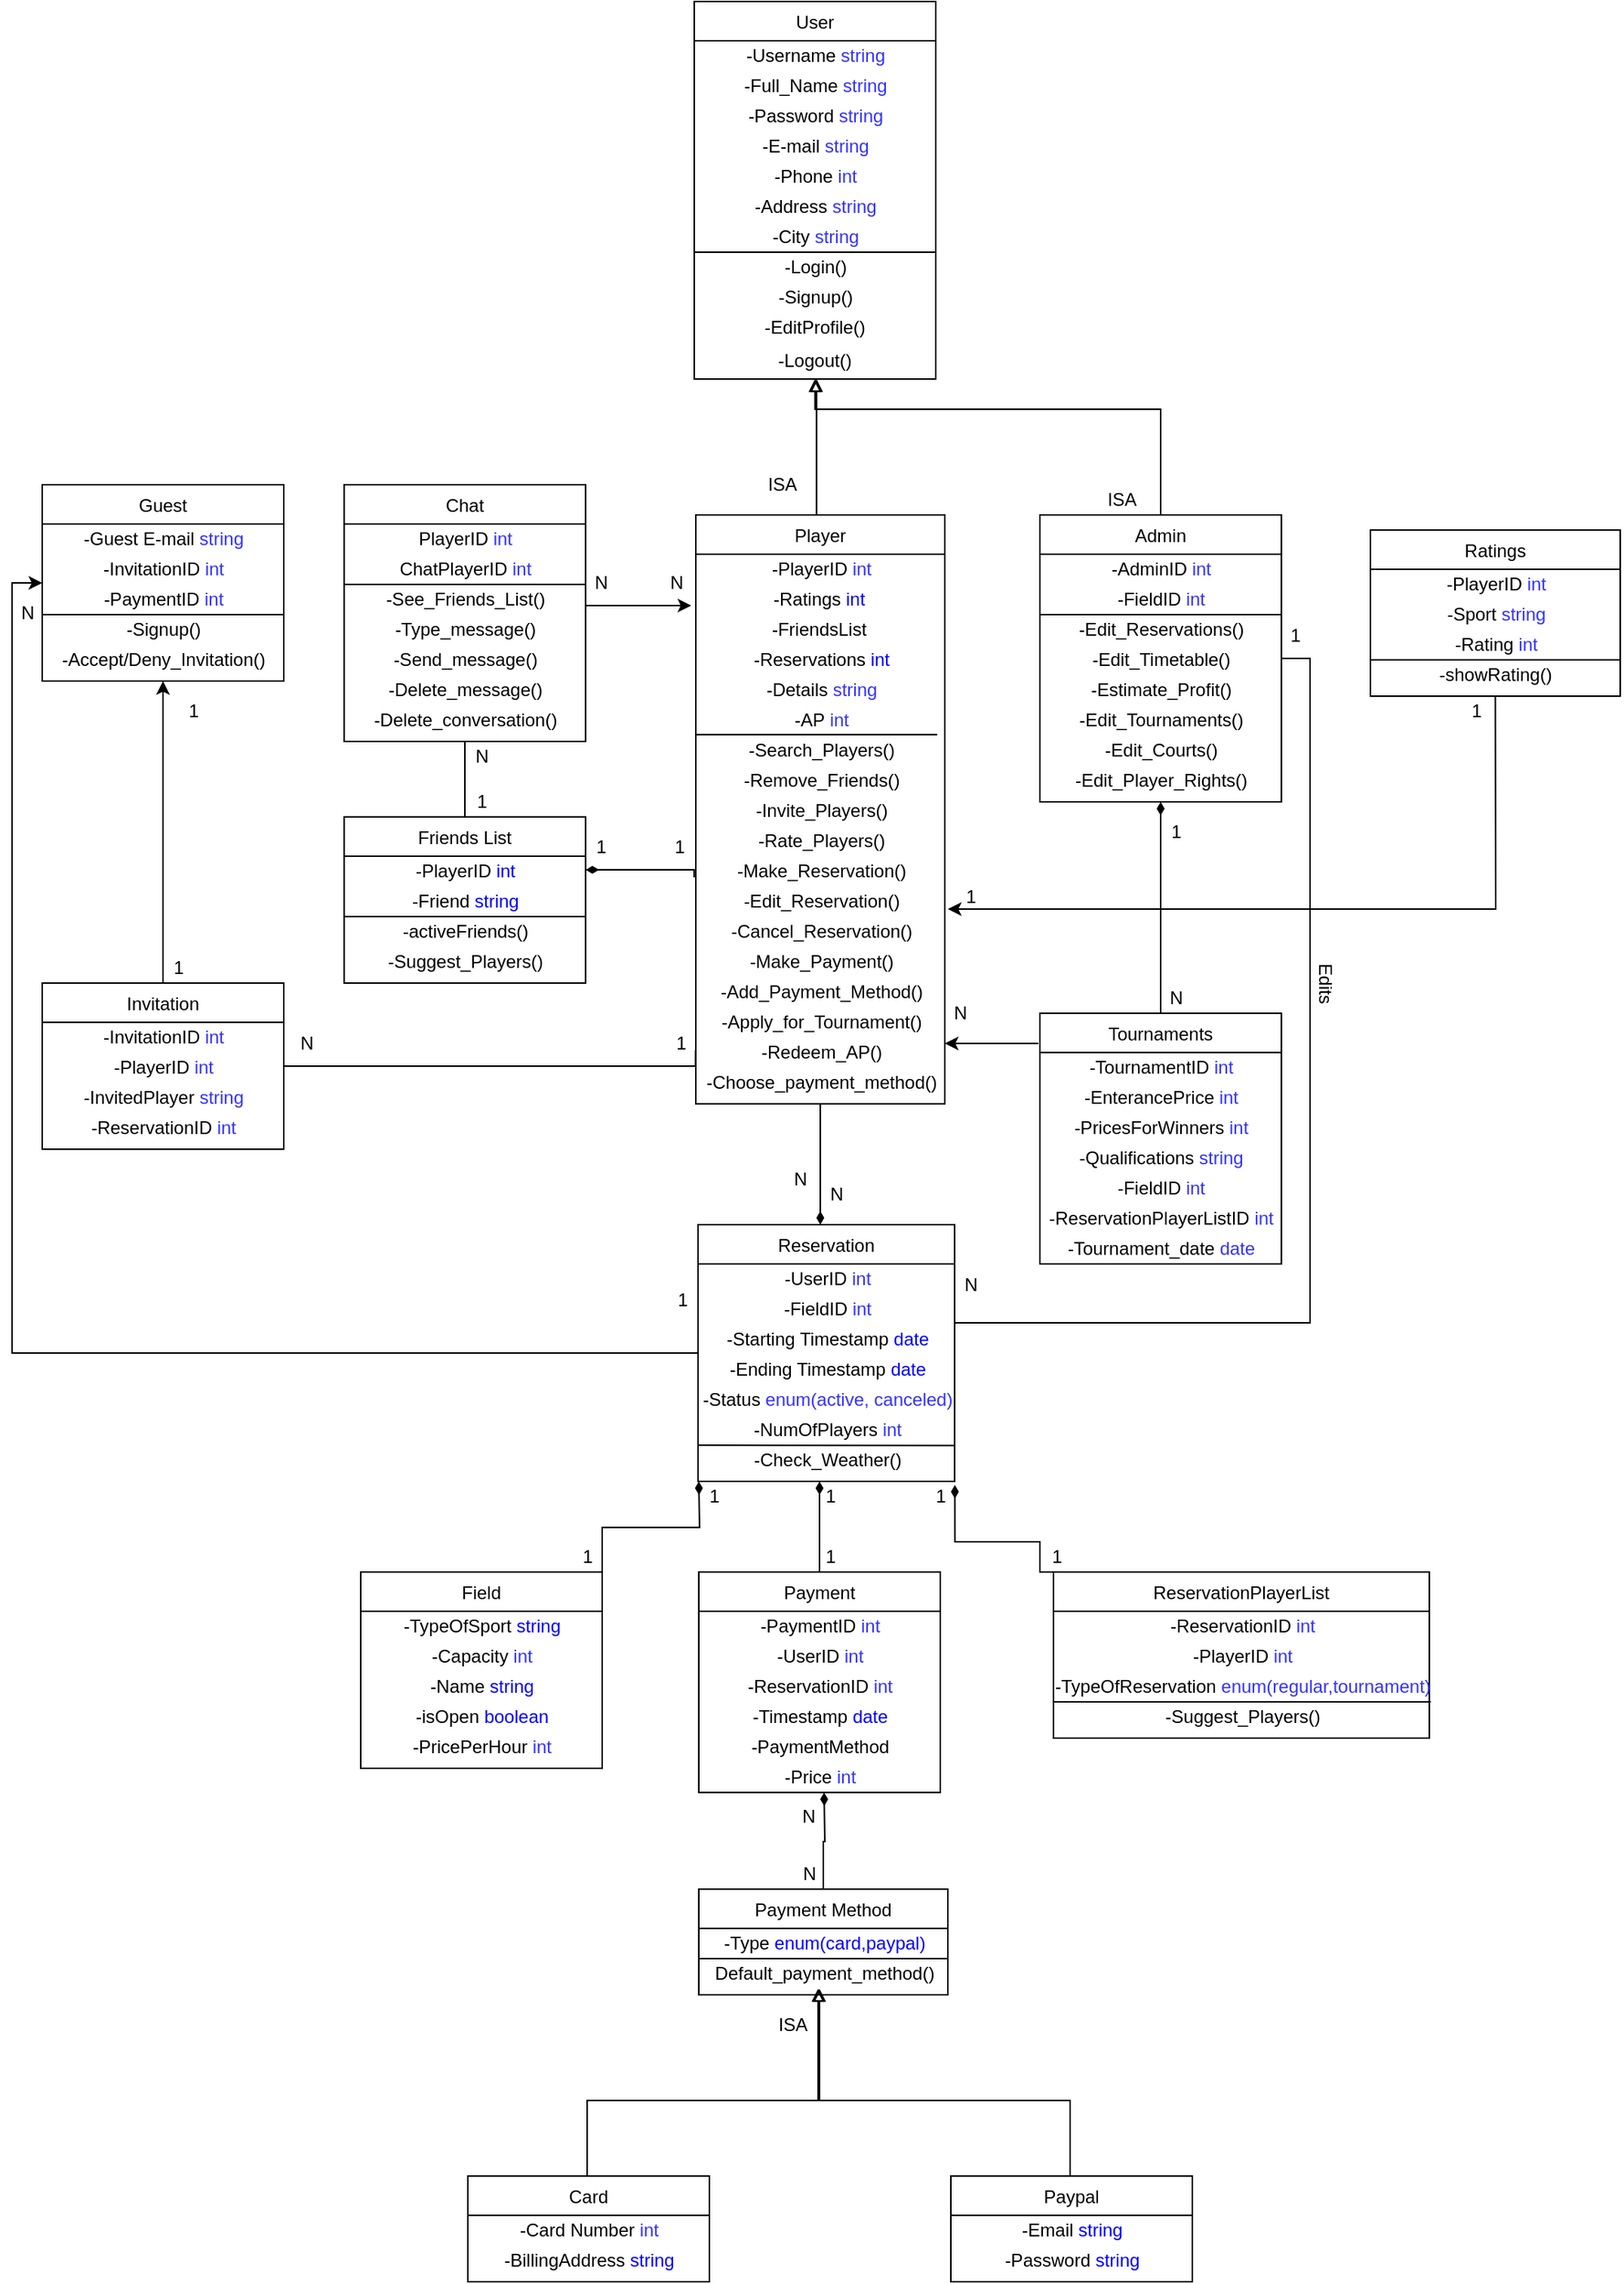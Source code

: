 <mxfile version="18.0.5" type="device"><diagram id="C5RBs43oDa-KdzZeNtuy" name="Page-1"><mxGraphModel dx="1597" dy="891" grid="1" gridSize="10" guides="1" tooltips="1" connect="1" arrows="1" fold="1" page="1" pageScale="1" pageWidth="1200" pageHeight="1920" math="0" shadow="0"><root><mxCell id="WIyWlLk6GJQsqaUBKTNV-0"/><mxCell id="WIyWlLk6GJQsqaUBKTNV-1" parent="WIyWlLk6GJQsqaUBKTNV-0"/><mxCell id="k-MsnZE7PEdnJg5FTgNm-0" value="User" style="swimlane;fontStyle=0;align=center;verticalAlign=top;childLayout=stackLayout;horizontal=1;startSize=26;horizontalStack=0;resizeParent=1;resizeLast=0;collapsible=1;marginBottom=0;rounded=0;shadow=0;strokeWidth=1;" parent="WIyWlLk6GJQsqaUBKTNV-1" vertex="1"><mxGeometry x="542" y="40" width="160" height="250" as="geometry"><mxRectangle x="543" y="100" width="160" height="26" as="alternateBounds"/></mxGeometry></mxCell><mxCell id="yP_NnspiFAQarb530NTF-42" value="-Username &lt;font color=&quot;#3333ff&quot;&gt;string&lt;/font&gt;" style="text;html=1;align=center;verticalAlign=middle;resizable=0;points=[];autosize=1;strokeColor=none;fillColor=none;" parent="k-MsnZE7PEdnJg5FTgNm-0" vertex="1"><mxGeometry y="26" width="160" height="20" as="geometry"/></mxCell><mxCell id="EJ1Ns0ToYKYGJLM0cgNv-23" value="&lt;font color=&quot;#000000&quot;&gt;-Full_Name &lt;/font&gt;string" style="text;html=1;align=center;verticalAlign=middle;resizable=0;points=[];autosize=1;strokeColor=none;fillColor=none;fontColor=#3333FF;" vertex="1" parent="k-MsnZE7PEdnJg5FTgNm-0"><mxGeometry y="46" width="160" height="20" as="geometry"/></mxCell><mxCell id="yP_NnspiFAQarb530NTF-44" value="-Password&amp;nbsp;&lt;span style=&quot;color: rgb(51, 51, 255);&quot;&gt;string&lt;/span&gt;" style="text;html=1;align=center;verticalAlign=middle;resizable=0;points=[];autosize=1;strokeColor=none;fillColor=none;" parent="k-MsnZE7PEdnJg5FTgNm-0" vertex="1"><mxGeometry y="66" width="160" height="20" as="geometry"/></mxCell><mxCell id="yP_NnspiFAQarb530NTF-43" value="-E-mail&amp;nbsp;&lt;span style=&quot;color: rgb(51, 51, 255);&quot;&gt;string&lt;/span&gt;" style="text;html=1;align=center;verticalAlign=middle;resizable=0;points=[];autosize=1;strokeColor=none;fillColor=none;" parent="k-MsnZE7PEdnJg5FTgNm-0" vertex="1"><mxGeometry y="86" width="160" height="20" as="geometry"/></mxCell><mxCell id="yP_NnspiFAQarb530NTF-45" value="-Phone &lt;font color=&quot;#3333ff&quot;&gt;int&lt;/font&gt;" style="text;html=1;align=center;verticalAlign=middle;resizable=0;points=[];autosize=1;strokeColor=none;fillColor=none;" parent="k-MsnZE7PEdnJg5FTgNm-0" vertex="1"><mxGeometry y="106" width="160" height="20" as="geometry"/></mxCell><mxCell id="yP_NnspiFAQarb530NTF-46" value="-Address&amp;nbsp;&lt;span style=&quot;color: rgb(51, 51, 255);&quot;&gt;string&lt;/span&gt;" style="text;html=1;align=center;verticalAlign=middle;resizable=0;points=[];autosize=1;strokeColor=none;fillColor=none;" parent="k-MsnZE7PEdnJg5FTgNm-0" vertex="1"><mxGeometry y="126" width="160" height="20" as="geometry"/></mxCell><mxCell id="yP_NnspiFAQarb530NTF-47" value="-City&amp;nbsp;&lt;span style=&quot;color: rgb(51, 51, 255);&quot;&gt;string&lt;/span&gt;" style="text;html=1;align=center;verticalAlign=middle;resizable=0;points=[];autosize=1;strokeColor=none;fillColor=none;" parent="k-MsnZE7PEdnJg5FTgNm-0" vertex="1"><mxGeometry y="146" width="160" height="20" as="geometry"/></mxCell><mxCell id="wYmvCqD5lUUqNBaBH6pw-2" value="" style="endArrow=none;html=1;rounded=0;entryX=1;entryY=0.75;entryDx=0;entryDy=0;exitX=0;exitY=0.75;exitDx=0;exitDy=0;" parent="k-MsnZE7PEdnJg5FTgNm-0" edge="1"><mxGeometry width="50" height="50" relative="1" as="geometry"><mxPoint y="166" as="sourcePoint"/><mxPoint x="160" y="166" as="targetPoint"/></mxGeometry></mxCell><mxCell id="wYmvCqD5lUUqNBaBH6pw-4" value="-Login()" style="text;html=1;align=center;verticalAlign=middle;resizable=0;points=[];autosize=1;strokeColor=none;fillColor=none;fontColor=#000000;" parent="k-MsnZE7PEdnJg5FTgNm-0" vertex="1"><mxGeometry y="166" width="160" height="20" as="geometry"/></mxCell><mxCell id="wYmvCqD5lUUqNBaBH6pw-3" value="-Signup()" style="text;html=1;align=center;verticalAlign=middle;resizable=0;points=[];autosize=1;strokeColor=none;fillColor=none;" parent="k-MsnZE7PEdnJg5FTgNm-0" vertex="1"><mxGeometry y="186" width="160" height="20" as="geometry"/></mxCell><mxCell id="TNSP2HmYWBNq0mRCKPcZ-2" value="-EditProfile()" style="text;html=1;strokeColor=none;fillColor=none;align=center;verticalAlign=middle;whiteSpace=wrap;rounded=0;" parent="k-MsnZE7PEdnJg5FTgNm-0" vertex="1"><mxGeometry y="206" width="160" height="20" as="geometry"/></mxCell><mxCell id="TNSP2HmYWBNq0mRCKPcZ-0" value="-Logout()" style="text;html=1;strokeColor=none;fillColor=none;align=center;verticalAlign=middle;whiteSpace=wrap;rounded=0;" parent="k-MsnZE7PEdnJg5FTgNm-0" vertex="1"><mxGeometry y="226" width="160" height="24" as="geometry"/></mxCell><mxCell id="k-MsnZE7PEdnJg5FTgNm-18" style="edgeStyle=orthogonalEdgeStyle;rounded=0;orthogonalLoop=1;jettySize=auto;html=1;exitX=0.5;exitY=0;exitDx=0;exitDy=0;endArrow=block;endFill=0;" parent="WIyWlLk6GJQsqaUBKTNV-1" source="k-MsnZE7PEdnJg5FTgNm-6" edge="1"><mxGeometry relative="1" as="geometry"><Array as="points"><mxPoint x="850" y="310"/><mxPoint x="624" y="310"/></Array><mxPoint x="622" y="290" as="targetPoint"/></mxGeometry></mxCell><mxCell id="k-MsnZE7PEdnJg5FTgNm-6" value="Admin" style="swimlane;fontStyle=0;align=center;verticalAlign=top;childLayout=stackLayout;horizontal=1;startSize=26;horizontalStack=0;resizeParent=1;resizeLast=0;collapsible=1;marginBottom=0;rounded=0;shadow=0;strokeWidth=1;" parent="WIyWlLk6GJQsqaUBKTNV-1" vertex="1"><mxGeometry x="771" y="380" width="160" height="190" as="geometry"><mxRectangle x="130" y="380" width="160" height="26" as="alternateBounds"/></mxGeometry></mxCell><mxCell id="yP_NnspiFAQarb530NTF-66" value="-AdminID&amp;nbsp;&lt;span style=&quot;color: rgb(51, 51, 255);&quot;&gt;int&lt;/span&gt;" style="text;html=1;align=center;verticalAlign=middle;resizable=0;points=[];autosize=1;strokeColor=none;fillColor=none;" parent="k-MsnZE7PEdnJg5FTgNm-6" vertex="1"><mxGeometry y="26" width="160" height="20" as="geometry"/></mxCell><mxCell id="yP_NnspiFAQarb530NTF-51" value="-FieldID&amp;nbsp;&lt;span style=&quot;color: rgb(51, 51, 255);&quot;&gt;int&lt;/span&gt;" style="text;html=1;align=center;verticalAlign=middle;resizable=0;points=[];autosize=1;strokeColor=none;fillColor=none;" parent="k-MsnZE7PEdnJg5FTgNm-6" vertex="1"><mxGeometry y="46" width="160" height="20" as="geometry"/></mxCell><mxCell id="8N1jwDELdcc-juzOkwiX-27" value="" style="endArrow=none;html=1;rounded=0;entryX=1;entryY=0.75;entryDx=0;entryDy=0;exitX=0;exitY=0.75;exitDx=0;exitDy=0;" parent="k-MsnZE7PEdnJg5FTgNm-6" edge="1"><mxGeometry width="50" height="50" relative="1" as="geometry"><mxPoint y="66" as="sourcePoint"/><mxPoint x="160" y="66" as="targetPoint"/></mxGeometry></mxCell><mxCell id="8N1jwDELdcc-juzOkwiX-28" value="-Edit_Reservations()" style="text;html=1;align=center;verticalAlign=middle;resizable=0;points=[];autosize=1;strokeColor=none;fillColor=none;" parent="k-MsnZE7PEdnJg5FTgNm-6" vertex="1"><mxGeometry y="66" width="160" height="20" as="geometry"/></mxCell><mxCell id="8N1jwDELdcc-juzOkwiX-29" value="-Edit_Timetable()" style="text;html=1;align=center;verticalAlign=middle;resizable=0;points=[];autosize=1;strokeColor=none;fillColor=none;" parent="k-MsnZE7PEdnJg5FTgNm-6" vertex="1"><mxGeometry y="86" width="160" height="20" as="geometry"/></mxCell><mxCell id="8N1jwDELdcc-juzOkwiX-30" value="-Estimate_Profit()" style="text;html=1;align=center;verticalAlign=middle;resizable=0;points=[];autosize=1;strokeColor=none;fillColor=none;" parent="k-MsnZE7PEdnJg5FTgNm-6" vertex="1"><mxGeometry y="106" width="160" height="20" as="geometry"/></mxCell><mxCell id="8N1jwDELdcc-juzOkwiX-35" value="-Edit_Tournaments()" style="text;html=1;align=center;verticalAlign=middle;resizable=0;points=[];autosize=1;strokeColor=none;fillColor=none;" parent="k-MsnZE7PEdnJg5FTgNm-6" vertex="1"><mxGeometry y="126" width="160" height="20" as="geometry"/></mxCell><mxCell id="8N1jwDELdcc-juzOkwiX-36" value="-Edit_Courts()" style="text;html=1;align=center;verticalAlign=middle;resizable=0;points=[];autosize=1;strokeColor=none;fillColor=none;" parent="k-MsnZE7PEdnJg5FTgNm-6" vertex="1"><mxGeometry y="146" width="160" height="20" as="geometry"/></mxCell><mxCell id="8N1jwDELdcc-juzOkwiX-37" value="-Edit_Player_Rights()" style="text;html=1;align=center;verticalAlign=middle;resizable=0;points=[];autosize=1;strokeColor=none;fillColor=none;" parent="k-MsnZE7PEdnJg5FTgNm-6" vertex="1"><mxGeometry y="166" width="160" height="20" as="geometry"/></mxCell><mxCell id="k-MsnZE7PEdnJg5FTgNm-7" value="Guest" style="swimlane;fontStyle=0;align=center;verticalAlign=top;childLayout=stackLayout;horizontal=1;startSize=26;horizontalStack=0;resizeParent=1;resizeLast=0;collapsible=1;marginBottom=0;rounded=0;shadow=0;strokeWidth=1;" parent="WIyWlLk6GJQsqaUBKTNV-1" vertex="1"><mxGeometry x="110" y="360" width="160" height="130" as="geometry"><mxRectangle x="130" y="380" width="160" height="26" as="alternateBounds"/></mxGeometry></mxCell><mxCell id="yP_NnspiFAQarb530NTF-50" value="-Guest E-mail&amp;nbsp;&lt;span style=&quot;color: rgb(51, 51, 255);&quot;&gt;string&lt;/span&gt;" style="text;html=1;align=center;verticalAlign=middle;resizable=0;points=[];autosize=1;strokeColor=none;fillColor=none;" parent="k-MsnZE7PEdnJg5FTgNm-7" vertex="1"><mxGeometry y="26" width="160" height="20" as="geometry"/></mxCell><mxCell id="yP_NnspiFAQarb530NTF-8" value="-InvitationID&amp;nbsp;&lt;span style=&quot;color: rgb(51, 51, 255);&quot;&gt;int&lt;/span&gt;" style="text;html=1;align=center;verticalAlign=middle;resizable=0;points=[];autosize=1;strokeColor=none;fillColor=none;" parent="k-MsnZE7PEdnJg5FTgNm-7" vertex="1"><mxGeometry y="46" width="160" height="20" as="geometry"/></mxCell><mxCell id="8N1jwDELdcc-juzOkwiX-23" value="" style="endArrow=none;html=1;rounded=0;entryX=1;entryY=0.75;entryDx=0;entryDy=0;exitX=0;exitY=0.75;exitDx=0;exitDy=0;" parent="k-MsnZE7PEdnJg5FTgNm-7" edge="1"><mxGeometry width="50" height="50" relative="1" as="geometry"><mxPoint y="86" as="sourcePoint"/><mxPoint x="160" y="86" as="targetPoint"/></mxGeometry></mxCell><mxCell id="yP_NnspiFAQarb530NTF-9" value="-PaymentID&amp;nbsp;&lt;span style=&quot;color: rgb(51, 51, 255);&quot;&gt;int&lt;/span&gt;" style="text;html=1;align=center;verticalAlign=middle;resizable=0;points=[];autosize=1;strokeColor=none;fillColor=none;" parent="k-MsnZE7PEdnJg5FTgNm-7" vertex="1"><mxGeometry y="66" width="160" height="20" as="geometry"/></mxCell><mxCell id="8N1jwDELdcc-juzOkwiX-24" value="-Signup()" style="text;html=1;align=center;verticalAlign=middle;resizable=0;points=[];autosize=1;strokeColor=none;fillColor=none;" parent="k-MsnZE7PEdnJg5FTgNm-7" vertex="1"><mxGeometry y="86" width="160" height="20" as="geometry"/></mxCell><mxCell id="8N1jwDELdcc-juzOkwiX-25" value="-Accept/Deny_Invitation()" style="text;html=1;align=center;verticalAlign=middle;resizable=0;points=[];autosize=1;strokeColor=none;fillColor=none;" parent="k-MsnZE7PEdnJg5FTgNm-7" vertex="1"><mxGeometry y="106" width="160" height="20" as="geometry"/></mxCell><mxCell id="k-MsnZE7PEdnJg5FTgNm-17" style="edgeStyle=orthogonalEdgeStyle;rounded=0;orthogonalLoop=1;jettySize=auto;html=1;exitX=0.5;exitY=0;exitDx=0;exitDy=0;endArrow=block;endFill=0;" parent="WIyWlLk6GJQsqaUBKTNV-1" source="k-MsnZE7PEdnJg5FTgNm-8" edge="1"><mxGeometry relative="1" as="geometry"><mxPoint x="623" y="290" as="targetPoint"/><Array as="points"><mxPoint x="623" y="380"/></Array></mxGeometry></mxCell><mxCell id="YppdB2TCnbTvbDwxSE35-1" style="edgeStyle=orthogonalEdgeStyle;rounded=0;orthogonalLoop=1;jettySize=auto;html=1;exitX=0.5;exitY=1;exitDx=0;exitDy=0;endArrow=diamondThin;endFill=1;strokeWidth=1;" parent="WIyWlLk6GJQsqaUBKTNV-1" source="k-MsnZE7PEdnJg5FTgNm-8" target="k-MsnZE7PEdnJg5FTgNm-11" edge="1"><mxGeometry relative="1" as="geometry"><Array as="points"><mxPoint x="625" y="770"/></Array></mxGeometry></mxCell><mxCell id="k-MsnZE7PEdnJg5FTgNm-8" value="Player" style="swimlane;fontStyle=0;align=center;verticalAlign=top;childLayout=stackLayout;horizontal=1;startSize=26;horizontalStack=0;resizeParent=1;resizeLast=0;collapsible=1;marginBottom=0;rounded=0;shadow=0;strokeWidth=1;" parent="WIyWlLk6GJQsqaUBKTNV-1" vertex="1"><mxGeometry x="543" y="380" width="165" height="390" as="geometry"><mxRectangle x="130" y="380" width="160" height="26" as="alternateBounds"/></mxGeometry></mxCell><mxCell id="yP_NnspiFAQarb530NTF-48" value="-PlayerID&amp;nbsp;&lt;span style=&quot;color: rgb(51, 51, 255);&quot;&gt;int&lt;/span&gt;" style="text;html=1;align=center;verticalAlign=middle;resizable=0;points=[];autosize=1;strokeColor=none;fillColor=none;" parent="k-MsnZE7PEdnJg5FTgNm-8" vertex="1"><mxGeometry y="26" width="165" height="20" as="geometry"/></mxCell><mxCell id="yP_NnspiFAQarb530NTF-73" value="-Ratings &lt;font color=&quot;#0000ff&quot;&gt;int&amp;nbsp;&lt;/font&gt;" style="text;html=1;align=center;verticalAlign=middle;resizable=0;points=[];autosize=1;strokeColor=none;fillColor=none;" parent="k-MsnZE7PEdnJg5FTgNm-8" vertex="1"><mxGeometry y="46" width="165" height="20" as="geometry"/></mxCell><mxCell id="yP_NnspiFAQarb530NTF-74" value="-FriendsList&amp;nbsp;" style="text;html=1;align=center;verticalAlign=middle;resizable=0;points=[];autosize=1;strokeColor=none;fillColor=none;" parent="k-MsnZE7PEdnJg5FTgNm-8" vertex="1"><mxGeometry y="66" width="165" height="20" as="geometry"/></mxCell><mxCell id="yP_NnspiFAQarb530NTF-76" value="-Reservations &lt;font color=&quot;#0000ff&quot;&gt;int&lt;/font&gt;" style="text;html=1;align=center;verticalAlign=middle;resizable=0;points=[];autosize=1;strokeColor=none;fillColor=none;" parent="k-MsnZE7PEdnJg5FTgNm-8" vertex="1"><mxGeometry y="86" width="165" height="20" as="geometry"/></mxCell><mxCell id="EJ1Ns0ToYKYGJLM0cgNv-18" value="-Details &lt;font color=&quot;#3333ff&quot;&gt;string&lt;/font&gt;" style="text;html=1;align=center;verticalAlign=middle;resizable=0;points=[];autosize=1;strokeColor=none;fillColor=none;fontColor=#000000;" vertex="1" parent="k-MsnZE7PEdnJg5FTgNm-8"><mxGeometry y="106" width="165" height="20" as="geometry"/></mxCell><mxCell id="yP_NnspiFAQarb530NTF-75" value="-AP&amp;nbsp;&lt;span style=&quot;color: rgb(51, 51, 255);&quot;&gt;int&lt;/span&gt;" style="text;html=1;align=center;verticalAlign=middle;resizable=0;points=[];autosize=1;strokeColor=none;fillColor=none;" parent="k-MsnZE7PEdnJg5FTgNm-8" vertex="1"><mxGeometry y="126" width="165" height="20" as="geometry"/></mxCell><mxCell id="8N1jwDELdcc-juzOkwiX-4" value="" style="endArrow=none;html=1;rounded=0;entryX=1;entryY=0.75;entryDx=0;entryDy=0;exitX=0;exitY=0.75;exitDx=0;exitDy=0;" parent="k-MsnZE7PEdnJg5FTgNm-8" edge="1"><mxGeometry width="50" height="50" relative="1" as="geometry"><mxPoint y="145.49" as="sourcePoint"/><mxPoint x="160" y="145.49" as="targetPoint"/></mxGeometry></mxCell><mxCell id="8N1jwDELdcc-juzOkwiX-5" value="-Search_Players()" style="text;html=1;align=center;verticalAlign=middle;resizable=0;points=[];autosize=1;strokeColor=none;fillColor=none;" parent="k-MsnZE7PEdnJg5FTgNm-8" vertex="1"><mxGeometry y="146" width="165" height="20" as="geometry"/></mxCell><mxCell id="8N1jwDELdcc-juzOkwiX-7" value="-Remove_Friends()" style="text;html=1;align=center;verticalAlign=middle;resizable=0;points=[];autosize=1;strokeColor=none;fillColor=none;" parent="k-MsnZE7PEdnJg5FTgNm-8" vertex="1"><mxGeometry y="166" width="165" height="20" as="geometry"/></mxCell><mxCell id="8N1jwDELdcc-juzOkwiX-8" value="-Invite_Players()" style="text;html=1;align=center;verticalAlign=middle;resizable=0;points=[];autosize=1;strokeColor=none;fillColor=none;" parent="k-MsnZE7PEdnJg5FTgNm-8" vertex="1"><mxGeometry y="186" width="165" height="20" as="geometry"/></mxCell><mxCell id="8N1jwDELdcc-juzOkwiX-15" value="-Rate_Players()" style="text;html=1;align=center;verticalAlign=middle;resizable=0;points=[];autosize=1;strokeColor=none;fillColor=none;" parent="k-MsnZE7PEdnJg5FTgNm-8" vertex="1"><mxGeometry y="206" width="165" height="20" as="geometry"/></mxCell><mxCell id="8N1jwDELdcc-juzOkwiX-9" value="-Make_Reservation()" style="text;html=1;align=center;verticalAlign=middle;resizable=0;points=[];autosize=1;strokeColor=none;fillColor=none;" parent="k-MsnZE7PEdnJg5FTgNm-8" vertex="1"><mxGeometry y="226" width="165" height="20" as="geometry"/></mxCell><mxCell id="8N1jwDELdcc-juzOkwiX-13" value="-Edit_Reservation()" style="text;html=1;align=center;verticalAlign=middle;resizable=0;points=[];autosize=1;strokeColor=none;fillColor=none;" parent="k-MsnZE7PEdnJg5FTgNm-8" vertex="1"><mxGeometry y="246" width="165" height="20" as="geometry"/></mxCell><mxCell id="8N1jwDELdcc-juzOkwiX-14" value="-Cancel_Reservation()" style="text;html=1;align=center;verticalAlign=middle;resizable=0;points=[];autosize=1;strokeColor=none;fillColor=none;" parent="k-MsnZE7PEdnJg5FTgNm-8" vertex="1"><mxGeometry y="266" width="165" height="20" as="geometry"/></mxCell><mxCell id="8N1jwDELdcc-juzOkwiX-10" value="-Make_Payment()" style="text;html=1;align=center;verticalAlign=middle;resizable=0;points=[];autosize=1;strokeColor=none;fillColor=none;" parent="k-MsnZE7PEdnJg5FTgNm-8" vertex="1"><mxGeometry y="286" width="165" height="20" as="geometry"/></mxCell><mxCell id="8N1jwDELdcc-juzOkwiX-12" value="-Add_Payment_Method()" style="text;html=1;align=center;verticalAlign=middle;resizable=0;points=[];autosize=1;strokeColor=none;fillColor=none;" parent="k-MsnZE7PEdnJg5FTgNm-8" vertex="1"><mxGeometry y="306" width="165" height="20" as="geometry"/></mxCell><mxCell id="8N1jwDELdcc-juzOkwiX-16" value="-Apply_for_Tournament()" style="text;html=1;align=center;verticalAlign=middle;resizable=0;points=[];autosize=1;strokeColor=none;fillColor=none;" parent="k-MsnZE7PEdnJg5FTgNm-8" vertex="1"><mxGeometry y="326" width="165" height="20" as="geometry"/></mxCell><mxCell id="8N1jwDELdcc-juzOkwiX-18" value="-Redeem_AP()" style="text;html=1;align=center;verticalAlign=middle;resizable=0;points=[];autosize=1;strokeColor=none;fillColor=none;" parent="k-MsnZE7PEdnJg5FTgNm-8" vertex="1"><mxGeometry y="346" width="165" height="20" as="geometry"/></mxCell><mxCell id="EJ1Ns0ToYKYGJLM0cgNv-17" value="-Choose_payment_method()" style="text;html=1;align=center;verticalAlign=middle;resizable=0;points=[];autosize=1;strokeColor=none;fillColor=none;fontColor=#000000;" vertex="1" parent="k-MsnZE7PEdnJg5FTgNm-8"><mxGeometry y="366" width="165" height="20" as="geometry"/></mxCell><mxCell id="k-MsnZE7PEdnJg5FTgNm-22" style="edgeStyle=orthogonalEdgeStyle;rounded=0;orthogonalLoop=1;jettySize=auto;html=1;exitX=0.5;exitY=0;exitDx=0;exitDy=0;entryX=0.5;entryY=1;entryDx=0;entryDy=0;endArrow=diamondThin;endFill=1;" parent="WIyWlLk6GJQsqaUBKTNV-1" source="k-MsnZE7PEdnJg5FTgNm-10" edge="1"><mxGeometry relative="1" as="geometry"><mxPoint x="625.0" y="1020" as="targetPoint"/></mxGeometry></mxCell><mxCell id="k-MsnZE7PEdnJg5FTgNm-10" value="Payment" style="swimlane;fontStyle=0;align=center;verticalAlign=top;childLayout=stackLayout;horizontal=1;startSize=26;horizontalStack=0;resizeParent=1;resizeLast=0;collapsible=1;marginBottom=0;rounded=0;shadow=0;strokeWidth=1;" parent="WIyWlLk6GJQsqaUBKTNV-1" vertex="1"><mxGeometry x="545" y="1080" width="160" height="146" as="geometry"><mxRectangle x="130" y="380" width="160" height="26" as="alternateBounds"/></mxGeometry></mxCell><mxCell id="yP_NnspiFAQarb530NTF-26" value="-PaymentID&amp;nbsp;&lt;span style=&quot;color: rgb(51, 51, 255);&quot;&gt;int&lt;/span&gt;" style="text;html=1;align=center;verticalAlign=middle;resizable=0;points=[];autosize=1;strokeColor=none;fillColor=none;" parent="k-MsnZE7PEdnJg5FTgNm-10" vertex="1"><mxGeometry y="26" width="160" height="20" as="geometry"/></mxCell><mxCell id="yP_NnspiFAQarb530NTF-27" value="-UserID&amp;nbsp;&lt;span style=&quot;color: rgb(51, 51, 255);&quot;&gt;int&lt;/span&gt;" style="text;html=1;align=center;verticalAlign=middle;resizable=0;points=[];autosize=1;strokeColor=none;fillColor=none;" parent="k-MsnZE7PEdnJg5FTgNm-10" vertex="1"><mxGeometry y="46" width="160" height="20" as="geometry"/></mxCell><mxCell id="yP_NnspiFAQarb530NTF-28" value="-ReservationID&amp;nbsp;&lt;span style=&quot;color: rgb(51, 51, 255);&quot;&gt;int&lt;/span&gt;" style="text;html=1;align=center;verticalAlign=middle;resizable=0;points=[];autosize=1;strokeColor=none;fillColor=none;" parent="k-MsnZE7PEdnJg5FTgNm-10" vertex="1"><mxGeometry y="66" width="160" height="20" as="geometry"/></mxCell><mxCell id="yP_NnspiFAQarb530NTF-29" value="-Timestamp &lt;font color=&quot;#0000ff&quot;&gt;date&lt;/font&gt;" style="text;html=1;align=center;verticalAlign=middle;resizable=0;points=[];autosize=1;strokeColor=none;fillColor=none;" parent="k-MsnZE7PEdnJg5FTgNm-10" vertex="1"><mxGeometry y="86" width="160" height="20" as="geometry"/></mxCell><mxCell id="yP_NnspiFAQarb530NTF-30" value="-PaymentMethod" style="text;html=1;align=center;verticalAlign=middle;resizable=0;points=[];autosize=1;strokeColor=none;fillColor=none;" parent="k-MsnZE7PEdnJg5FTgNm-10" vertex="1"><mxGeometry y="106" width="160" height="20" as="geometry"/></mxCell><mxCell id="yP_NnspiFAQarb530NTF-31" value="-Price&amp;nbsp;&lt;span style=&quot;color: rgb(51, 51, 255);&quot;&gt;int&lt;/span&gt;" style="text;html=1;align=center;verticalAlign=middle;resizable=0;points=[];autosize=1;strokeColor=none;fillColor=none;" parent="k-MsnZE7PEdnJg5FTgNm-10" vertex="1"><mxGeometry y="126" width="160" height="20" as="geometry"/></mxCell><mxCell id="k-MsnZE7PEdnJg5FTgNm-52" style="edgeStyle=orthogonalEdgeStyle;rounded=0;orthogonalLoop=1;jettySize=auto;html=1;exitX=1;exitY=0.5;exitDx=0;exitDy=0;entryX=1;entryY=0.5;entryDx=0;entryDy=0;endArrow=none;endFill=0;" parent="WIyWlLk6GJQsqaUBKTNV-1" source="k-MsnZE7PEdnJg5FTgNm-11" target="k-MsnZE7PEdnJg5FTgNm-6" edge="1"><mxGeometry relative="1" as="geometry"><Array as="points"><mxPoint x="950" y="915"/><mxPoint x="950" y="475"/></Array></mxGeometry></mxCell><mxCell id="k-MsnZE7PEdnJg5FTgNm-55" style="edgeStyle=orthogonalEdgeStyle;rounded=0;orthogonalLoop=1;jettySize=auto;html=1;exitX=0;exitY=0.5;exitDx=0;exitDy=0;entryX=0;entryY=0.5;entryDx=0;entryDy=0;" parent="WIyWlLk6GJQsqaUBKTNV-1" source="k-MsnZE7PEdnJg5FTgNm-11" target="k-MsnZE7PEdnJg5FTgNm-7" edge="1"><mxGeometry relative="1" as="geometry"/></mxCell><mxCell id="k-MsnZE7PEdnJg5FTgNm-11" value="Reservation" style="swimlane;fontStyle=0;align=center;verticalAlign=top;childLayout=stackLayout;horizontal=1;startSize=26;horizontalStack=0;resizeParent=1;resizeLast=0;collapsible=1;marginBottom=0;rounded=0;shadow=0;strokeWidth=1;" parent="WIyWlLk6GJQsqaUBKTNV-1" vertex="1"><mxGeometry x="544.5" y="850" width="170" height="170" as="geometry"><mxRectangle x="130" y="380" width="160" height="26" as="alternateBounds"/></mxGeometry></mxCell><mxCell id="yP_NnspiFAQarb530NTF-11" value="-UserID&amp;nbsp;&lt;span style=&quot;color: rgb(51, 51, 255);&quot;&gt;int&lt;/span&gt;" style="text;html=1;align=center;verticalAlign=middle;resizable=0;points=[];autosize=1;strokeColor=none;fillColor=none;" parent="k-MsnZE7PEdnJg5FTgNm-11" vertex="1"><mxGeometry y="26" width="170" height="20" as="geometry"/></mxCell><mxCell id="yP_NnspiFAQarb530NTF-12" value="-FieldID&amp;nbsp;&lt;span style=&quot;color: rgb(51, 51, 255);&quot;&gt;int&lt;/span&gt;" style="text;html=1;align=center;verticalAlign=middle;resizable=0;points=[];autosize=1;strokeColor=none;fillColor=none;" parent="k-MsnZE7PEdnJg5FTgNm-11" vertex="1"><mxGeometry y="46" width="170" height="20" as="geometry"/></mxCell><mxCell id="yP_NnspiFAQarb530NTF-13" value="-Starting Timestamp &lt;font color=&quot;#0000ff&quot;&gt;date&lt;/font&gt;" style="text;html=1;align=center;verticalAlign=middle;resizable=0;points=[];autosize=1;strokeColor=none;fillColor=none;" parent="k-MsnZE7PEdnJg5FTgNm-11" vertex="1"><mxGeometry y="66" width="170" height="20" as="geometry"/></mxCell><mxCell id="yP_NnspiFAQarb530NTF-14" value="-Ending Timestamp &lt;font color=&quot;#0000ff&quot;&gt;date&lt;/font&gt;" style="text;html=1;align=center;verticalAlign=middle;resizable=0;points=[];autosize=1;strokeColor=none;fillColor=none;" parent="k-MsnZE7PEdnJg5FTgNm-11" vertex="1"><mxGeometry y="86" width="170" height="20" as="geometry"/></mxCell><mxCell id="yP_NnspiFAQarb530NTF-15" value="-Status &lt;font color=&quot;#3333ff&quot;&gt;enum(active, canceled)&lt;/font&gt;" style="text;html=1;align=center;verticalAlign=middle;resizable=0;points=[];autosize=1;strokeColor=none;fillColor=none;" parent="k-MsnZE7PEdnJg5FTgNm-11" vertex="1"><mxGeometry y="106" width="170" height="20" as="geometry"/></mxCell><mxCell id="8N1jwDELdcc-juzOkwiX-38" value="" style="endArrow=none;html=1;rounded=0;entryX=0.997;entryY=1.014;entryDx=0;entryDy=0;exitX=0;exitY=0.75;exitDx=0;exitDy=0;entryPerimeter=0;" parent="k-MsnZE7PEdnJg5FTgNm-11" edge="1" target="yP_NnspiFAQarb530NTF-16"><mxGeometry width="50" height="50" relative="1" as="geometry"><mxPoint y="146" as="sourcePoint"/><mxPoint x="160" y="146" as="targetPoint"/></mxGeometry></mxCell><mxCell id="yP_NnspiFAQarb530NTF-16" value="-NumOfPlayers&amp;nbsp;&lt;span style=&quot;color: rgb(51, 51, 255);&quot;&gt;int&lt;/span&gt;" style="text;html=1;align=center;verticalAlign=middle;resizable=0;points=[];autosize=1;strokeColor=none;fillColor=none;" parent="k-MsnZE7PEdnJg5FTgNm-11" vertex="1"><mxGeometry y="126" width="170" height="20" as="geometry"/></mxCell><mxCell id="8N1jwDELdcc-juzOkwiX-39" value="-Check_Weather()" style="text;html=1;align=center;verticalAlign=middle;resizable=0;points=[];autosize=1;strokeColor=none;fillColor=none;" parent="k-MsnZE7PEdnJg5FTgNm-11" vertex="1"><mxGeometry y="146" width="170" height="20" as="geometry"/></mxCell><mxCell id="k-MsnZE7PEdnJg5FTgNm-41" style="edgeStyle=orthogonalEdgeStyle;rounded=0;orthogonalLoop=1;jettySize=auto;html=1;exitX=1;exitY=0;exitDx=0;exitDy=0;entryX=0;entryY=1;entryDx=0;entryDy=0;endArrow=diamondThin;endFill=1;strokeWidth=1;" parent="WIyWlLk6GJQsqaUBKTNV-1" source="k-MsnZE7PEdnJg5FTgNm-12" edge="1"><mxGeometry relative="1" as="geometry"><mxPoint x="545.0" y="1020" as="targetPoint"/></mxGeometry></mxCell><mxCell id="k-MsnZE7PEdnJg5FTgNm-12" value="Field" style="swimlane;fontStyle=0;align=center;verticalAlign=top;childLayout=stackLayout;horizontal=1;startSize=26;horizontalStack=0;resizeParent=1;resizeLast=0;collapsible=1;marginBottom=0;rounded=0;shadow=0;strokeWidth=1;" parent="WIyWlLk6GJQsqaUBKTNV-1" vertex="1"><mxGeometry x="321" y="1080" width="160" height="130" as="geometry"><mxRectangle x="130" y="380" width="160" height="26" as="alternateBounds"/></mxGeometry></mxCell><mxCell id="yP_NnspiFAQarb530NTF-17" value="-TypeOfSport&amp;nbsp;&lt;font color=&quot;#0000ff&quot;&gt;string&lt;/font&gt;" style="text;html=1;align=center;verticalAlign=middle;resizable=0;points=[];autosize=1;strokeColor=none;fillColor=none;" parent="k-MsnZE7PEdnJg5FTgNm-12" vertex="1"><mxGeometry y="26" width="160" height="20" as="geometry"/></mxCell><mxCell id="yP_NnspiFAQarb530NTF-18" value="-Capacity&amp;nbsp;&lt;span style=&quot;color: rgb(51, 51, 255);&quot;&gt;int&lt;/span&gt;" style="text;html=1;align=center;verticalAlign=middle;resizable=0;points=[];autosize=1;strokeColor=none;fillColor=none;" parent="k-MsnZE7PEdnJg5FTgNm-12" vertex="1"><mxGeometry y="46" width="160" height="20" as="geometry"/></mxCell><mxCell id="yP_NnspiFAQarb530NTF-19" value="-Name &lt;font color=&quot;#0000ff&quot;&gt;string&lt;/font&gt;" style="text;html=1;align=center;verticalAlign=middle;resizable=0;points=[];autosize=1;strokeColor=none;fillColor=none;" parent="k-MsnZE7PEdnJg5FTgNm-12" vertex="1"><mxGeometry y="66" width="160" height="20" as="geometry"/></mxCell><mxCell id="yP_NnspiFAQarb530NTF-20" value="-isOpen &lt;font color=&quot;#0000ff&quot;&gt;boolean&lt;/font&gt;" style="text;html=1;align=center;verticalAlign=middle;resizable=0;points=[];autosize=1;strokeColor=none;fillColor=none;" parent="k-MsnZE7PEdnJg5FTgNm-12" vertex="1"><mxGeometry y="86" width="160" height="20" as="geometry"/></mxCell><mxCell id="yP_NnspiFAQarb530NTF-21" value="-PricePerHour&amp;nbsp;&lt;span style=&quot;color: rgb(51, 51, 255);&quot;&gt;int&lt;/span&gt;" style="text;html=1;align=center;verticalAlign=middle;resizable=0;points=[];autosize=1;strokeColor=none;fillColor=none;" parent="k-MsnZE7PEdnJg5FTgNm-12" vertex="1"><mxGeometry y="106" width="160" height="20" as="geometry"/></mxCell><mxCell id="k-MsnZE7PEdnJg5FTgNm-64" style="edgeStyle=orthogonalEdgeStyle;rounded=0;orthogonalLoop=1;jettySize=auto;html=1;exitX=0;exitY=0;exitDx=0;exitDy=0;entryX=1.001;entryY=1.321;entryDx=0;entryDy=0;endArrow=diamondThin;endFill=1;entryPerimeter=0;" parent="WIyWlLk6GJQsqaUBKTNV-1" source="k-MsnZE7PEdnJg5FTgNm-13" target="8N1jwDELdcc-juzOkwiX-39" edge="1"><mxGeometry relative="1" as="geometry"><Array as="points"><mxPoint x="771" y="1060"/><mxPoint x="715" y="1060"/></Array><mxPoint x="705.0" y="1020" as="targetPoint"/></mxGeometry></mxCell><mxCell id="k-MsnZE7PEdnJg5FTgNm-13" value="ReservationPlayerList" style="swimlane;fontStyle=0;align=center;verticalAlign=top;childLayout=stackLayout;horizontal=1;startSize=26;horizontalStack=0;resizeParent=1;resizeLast=0;collapsible=1;marginBottom=0;rounded=0;shadow=0;strokeWidth=1;" parent="WIyWlLk6GJQsqaUBKTNV-1" vertex="1"><mxGeometry x="780" y="1080" width="249" height="110" as="geometry"><mxRectangle x="130" y="380" width="160" height="26" as="alternateBounds"/></mxGeometry></mxCell><mxCell id="yP_NnspiFAQarb530NTF-63" value="-ReservationID&amp;nbsp;&lt;span style=&quot;color: rgb(51, 51, 255);&quot;&gt;int&lt;/span&gt;" style="text;html=1;align=center;verticalAlign=middle;resizable=0;points=[];autosize=1;strokeColor=none;fillColor=none;" parent="k-MsnZE7PEdnJg5FTgNm-13" vertex="1"><mxGeometry y="26" width="249" height="20" as="geometry"/></mxCell><mxCell id="TNSP2HmYWBNq0mRCKPcZ-23" value="" style="endArrow=none;html=1;rounded=0;fontColor=#000000;" parent="k-MsnZE7PEdnJg5FTgNm-13" edge="1"><mxGeometry width="50" height="50" relative="1" as="geometry"><mxPoint x="160" y="86" as="sourcePoint"/><mxPoint x="250" y="86" as="targetPoint"/></mxGeometry></mxCell><mxCell id="yP_NnspiFAQarb530NTF-64" value="-PlayerID&amp;nbsp;&lt;span style=&quot;color: rgb(51, 51, 255);&quot;&gt;int&lt;/span&gt;" style="text;html=1;align=center;verticalAlign=middle;resizable=0;points=[];autosize=1;strokeColor=none;fillColor=none;" parent="k-MsnZE7PEdnJg5FTgNm-13" vertex="1"><mxGeometry y="46" width="249" height="20" as="geometry"/></mxCell><mxCell id="yP_NnspiFAQarb530NTF-65" value="-TypeOfReservation &lt;font color=&quot;#3333ff&quot;&gt;enum(regular,tournament)&lt;/font&gt;" style="text;html=1;align=center;verticalAlign=middle;resizable=0;points=[];autosize=1;strokeColor=none;fillColor=none;" parent="k-MsnZE7PEdnJg5FTgNm-13" vertex="1"><mxGeometry y="66" width="249" height="20" as="geometry"/></mxCell><mxCell id="8N1jwDELdcc-juzOkwiX-22" value="" style="endArrow=none;html=1;rounded=0;entryX=1;entryY=0.75;entryDx=0;entryDy=0;exitX=0;exitY=0.75;exitDx=0;exitDy=0;" parent="k-MsnZE7PEdnJg5FTgNm-13" edge="1"><mxGeometry width="50" height="50" relative="1" as="geometry"><mxPoint y="86" as="sourcePoint"/><mxPoint x="160" y="86" as="targetPoint"/></mxGeometry></mxCell><mxCell id="8N1jwDELdcc-juzOkwiX-21" value="-Suggest_Players()" style="text;html=1;align=center;verticalAlign=middle;resizable=0;points=[];autosize=1;strokeColor=none;fillColor=none;" parent="k-MsnZE7PEdnJg5FTgNm-13" vertex="1"><mxGeometry y="86" width="249" height="20" as="geometry"/></mxCell><mxCell id="k-MsnZE7PEdnJg5FTgNm-35" style="edgeStyle=orthogonalEdgeStyle;rounded=0;orthogonalLoop=1;jettySize=auto;html=1;exitX=0.5;exitY=0;exitDx=0;exitDy=0;entryX=0.5;entryY=1;entryDx=0;entryDy=0;" parent="WIyWlLk6GJQsqaUBKTNV-1" source="k-MsnZE7PEdnJg5FTgNm-14" target="k-MsnZE7PEdnJg5FTgNm-7" edge="1"><mxGeometry relative="1" as="geometry"/></mxCell><mxCell id="k-MsnZE7PEdnJg5FTgNm-36" style="edgeStyle=orthogonalEdgeStyle;rounded=0;orthogonalLoop=1;jettySize=auto;html=1;exitX=1;exitY=0;exitDx=0;exitDy=0;entryX=-0.001;entryY=0.425;entryDx=0;entryDy=0;endArrow=none;endFill=0;entryPerimeter=0;" parent="WIyWlLk6GJQsqaUBKTNV-1" source="k-MsnZE7PEdnJg5FTgNm-14" target="8N1jwDELdcc-juzOkwiX-18" edge="1"><mxGeometry relative="1" as="geometry"><Array as="points"><mxPoint x="270" y="745"/><mxPoint x="543" y="745"/></Array></mxGeometry></mxCell><mxCell id="k-MsnZE7PEdnJg5FTgNm-14" value="Invitation" style="swimlane;fontStyle=0;align=center;verticalAlign=top;childLayout=stackLayout;horizontal=1;startSize=26;horizontalStack=0;resizeParent=1;resizeLast=0;collapsible=1;marginBottom=0;rounded=0;shadow=0;strokeWidth=1;" parent="WIyWlLk6GJQsqaUBKTNV-1" vertex="1"><mxGeometry x="110" y="690" width="160" height="110" as="geometry"><mxRectangle x="130" y="380" width="160" height="26" as="alternateBounds"/></mxGeometry></mxCell><mxCell id="yP_NnspiFAQarb530NTF-55" value="-InvitationID&amp;nbsp;&lt;span style=&quot;color: rgb(51, 51, 255);&quot;&gt;int&lt;/span&gt;" style="text;html=1;align=center;verticalAlign=middle;resizable=0;points=[];autosize=1;strokeColor=none;fillColor=none;" parent="k-MsnZE7PEdnJg5FTgNm-14" vertex="1"><mxGeometry y="26" width="160" height="20" as="geometry"/></mxCell><mxCell id="yP_NnspiFAQarb530NTF-22" value="-PlayerID&amp;nbsp;&lt;span style=&quot;color: rgb(51, 51, 255);&quot;&gt;int&lt;/span&gt;" style="text;html=1;align=center;verticalAlign=middle;resizable=0;points=[];autosize=1;strokeColor=none;fillColor=none;" parent="k-MsnZE7PEdnJg5FTgNm-14" vertex="1"><mxGeometry y="46" width="160" height="20" as="geometry"/></mxCell><mxCell id="yP_NnspiFAQarb530NTF-56" value="-InvitedPlayer&amp;nbsp;&lt;span style=&quot;color: rgb(51, 51, 255);&quot;&gt;string&lt;/span&gt;" style="text;html=1;align=center;verticalAlign=middle;resizable=0;points=[];autosize=1;strokeColor=none;fillColor=none;" parent="k-MsnZE7PEdnJg5FTgNm-14" vertex="1"><mxGeometry y="66" width="160" height="20" as="geometry"/></mxCell><mxCell id="yP_NnspiFAQarb530NTF-23" value="-ReservationID&amp;nbsp;&lt;span style=&quot;color: rgb(51, 51, 255);&quot;&gt;int&lt;/span&gt;" style="text;html=1;align=center;verticalAlign=middle;resizable=0;points=[];autosize=1;strokeColor=none;fillColor=none;" parent="k-MsnZE7PEdnJg5FTgNm-14" vertex="1"><mxGeometry y="86" width="160" height="20" as="geometry"/></mxCell><mxCell id="k-MsnZE7PEdnJg5FTgNm-20" value="ISA" style="text;html=1;align=center;verticalAlign=middle;resizable=0;points=[];autosize=1;strokeColor=none;fillColor=none;" parent="WIyWlLk6GJQsqaUBKTNV-1" vertex="1"><mxGeometry x="585" y="350" width="30" height="20" as="geometry"/></mxCell><mxCell id="k-MsnZE7PEdnJg5FTgNm-21" value="ISA" style="text;html=1;align=center;verticalAlign=middle;resizable=0;points=[];autosize=1;strokeColor=none;fillColor=none;" parent="WIyWlLk6GJQsqaUBKTNV-1" vertex="1"><mxGeometry x="810" y="360" width="30" height="20" as="geometry"/></mxCell><mxCell id="k-MsnZE7PEdnJg5FTgNm-26" value="1" style="text;html=1;align=center;verticalAlign=middle;resizable=0;points=[];autosize=1;strokeColor=none;fillColor=none;" parent="WIyWlLk6GJQsqaUBKTNV-1" vertex="1"><mxGeometry x="622" y="1020" width="20" height="20" as="geometry"/></mxCell><mxCell id="k-MsnZE7PEdnJg5FTgNm-27" value="1" style="text;html=1;align=center;verticalAlign=middle;resizable=0;points=[];autosize=1;strokeColor=none;fillColor=none;" parent="WIyWlLk6GJQsqaUBKTNV-1" vertex="1"><mxGeometry x="622" y="1060" width="20" height="20" as="geometry"/></mxCell><mxCell id="k-MsnZE7PEdnJg5FTgNm-28" value="1" style="text;html=1;align=center;verticalAlign=middle;resizable=0;points=[];autosize=1;strokeColor=none;fillColor=none;" parent="WIyWlLk6GJQsqaUBKTNV-1" vertex="1"><mxGeometry x="772" y="1060" width="20" height="20" as="geometry"/></mxCell><mxCell id="k-MsnZE7PEdnJg5FTgNm-29" value="1" style="text;html=1;align=center;verticalAlign=middle;resizable=0;points=[];autosize=1;strokeColor=none;fillColor=none;rotation=0;" parent="WIyWlLk6GJQsqaUBKTNV-1" vertex="1"><mxGeometry x="694.5" y="1020" width="20" height="20" as="geometry"/></mxCell><mxCell id="k-MsnZE7PEdnJg5FTgNm-30" value="1" style="text;html=1;align=center;verticalAlign=middle;resizable=0;points=[];autosize=1;strokeColor=none;fillColor=none;" parent="WIyWlLk6GJQsqaUBKTNV-1" vertex="1"><mxGeometry x="461" y="1060" width="20" height="20" as="geometry"/></mxCell><mxCell id="k-MsnZE7PEdnJg5FTgNm-31" value="1" style="text;html=1;align=center;verticalAlign=middle;resizable=0;points=[];autosize=1;strokeColor=none;fillColor=none;" parent="WIyWlLk6GJQsqaUBKTNV-1" vertex="1"><mxGeometry x="545" y="1020" width="20" height="20" as="geometry"/></mxCell><mxCell id="k-MsnZE7PEdnJg5FTgNm-33" value="N" style="text;html=1;align=center;verticalAlign=middle;resizable=0;points=[];autosize=1;strokeColor=none;fillColor=none;" parent="WIyWlLk6GJQsqaUBKTNV-1" vertex="1"><mxGeometry x="602" y="810" width="20" height="20" as="geometry"/></mxCell><mxCell id="k-MsnZE7PEdnJg5FTgNm-34" value="Ν" style="text;html=1;align=center;verticalAlign=middle;resizable=0;points=[];autosize=1;strokeColor=none;fillColor=none;" parent="WIyWlLk6GJQsqaUBKTNV-1" vertex="1"><mxGeometry x="625.5" y="820" width="20" height="20" as="geometry"/></mxCell><mxCell id="k-MsnZE7PEdnJg5FTgNm-37" value="1" style="text;html=1;align=center;verticalAlign=middle;resizable=0;points=[];autosize=1;strokeColor=none;fillColor=none;" parent="WIyWlLk6GJQsqaUBKTNV-1" vertex="1"><mxGeometry x="190" y="670" width="20" height="20" as="geometry"/></mxCell><mxCell id="k-MsnZE7PEdnJg5FTgNm-38" value="1" style="text;html=1;align=center;verticalAlign=middle;resizable=0;points=[];autosize=1;strokeColor=none;fillColor=none;" parent="WIyWlLk6GJQsqaUBKTNV-1" vertex="1"><mxGeometry x="200" y="500" width="20" height="20" as="geometry"/></mxCell><mxCell id="k-MsnZE7PEdnJg5FTgNm-39" value="1" style="text;html=1;align=center;verticalAlign=middle;resizable=0;points=[];autosize=1;strokeColor=none;fillColor=none;" parent="WIyWlLk6GJQsqaUBKTNV-1" vertex="1"><mxGeometry x="523" y="720" width="20" height="20" as="geometry"/></mxCell><mxCell id="k-MsnZE7PEdnJg5FTgNm-40" value="N" style="text;html=1;align=center;verticalAlign=middle;resizable=0;points=[];autosize=1;strokeColor=none;fillColor=none;" parent="WIyWlLk6GJQsqaUBKTNV-1" vertex="1"><mxGeometry x="275" y="720" width="20" height="20" as="geometry"/></mxCell><mxCell id="k-MsnZE7PEdnJg5FTgNm-45" style="edgeStyle=orthogonalEdgeStyle;rounded=0;orthogonalLoop=1;jettySize=auto;html=1;" parent="WIyWlLk6GJQsqaUBKTNV-1" target="k-MsnZE7PEdnJg5FTgNm-8" edge="1"><mxGeometry relative="1" as="geometry"><mxPoint x="770" y="730" as="sourcePoint"/><mxPoint x="710" y="510" as="targetPoint"/><Array as="points"><mxPoint x="770" y="730"/></Array></mxGeometry></mxCell><mxCell id="k-MsnZE7PEdnJg5FTgNm-48" style="edgeStyle=orthogonalEdgeStyle;rounded=0;orthogonalLoop=1;jettySize=auto;html=1;exitX=0.5;exitY=0;exitDx=0;exitDy=0;entryX=0.5;entryY=1;entryDx=0;entryDy=0;endArrow=diamondThin;endFill=1;" parent="WIyWlLk6GJQsqaUBKTNV-1" source="k-MsnZE7PEdnJg5FTgNm-43" target="k-MsnZE7PEdnJg5FTgNm-6" edge="1"><mxGeometry relative="1" as="geometry"/></mxCell><mxCell id="k-MsnZE7PEdnJg5FTgNm-43" value="Tournaments" style="swimlane;fontStyle=0;align=center;verticalAlign=top;childLayout=stackLayout;horizontal=1;startSize=26;horizontalStack=0;resizeParent=1;resizeLast=0;collapsible=1;marginBottom=0;rounded=0;shadow=0;strokeWidth=1;" parent="WIyWlLk6GJQsqaUBKTNV-1" vertex="1"><mxGeometry x="771" y="710" width="160" height="166" as="geometry"><mxRectangle x="130" y="380" width="160" height="26" as="alternateBounds"/></mxGeometry></mxCell><mxCell id="yP_NnspiFAQarb530NTF-57" value="-TournamentID&amp;nbsp;&lt;span style=&quot;color: rgb(51, 51, 255);&quot;&gt;int&lt;/span&gt;" style="text;html=1;align=center;verticalAlign=middle;resizable=0;points=[];autosize=1;strokeColor=none;fillColor=none;" parent="k-MsnZE7PEdnJg5FTgNm-43" vertex="1"><mxGeometry y="26" width="160" height="20" as="geometry"/></mxCell><mxCell id="yP_NnspiFAQarb530NTF-58" value="-EnterancePrice&amp;nbsp;&lt;span style=&quot;color: rgb(51, 51, 255);&quot;&gt;int&lt;/span&gt;" style="text;html=1;align=center;verticalAlign=middle;resizable=0;points=[];autosize=1;strokeColor=none;fillColor=none;" parent="k-MsnZE7PEdnJg5FTgNm-43" vertex="1"><mxGeometry y="46" width="160" height="20" as="geometry"/></mxCell><mxCell id="yP_NnspiFAQarb530NTF-59" value="-PricesForWinners&amp;nbsp;&lt;span style=&quot;color: rgb(51, 51, 255);&quot;&gt;int&lt;/span&gt;" style="text;html=1;align=center;verticalAlign=middle;resizable=0;points=[];autosize=1;strokeColor=none;fillColor=none;" parent="k-MsnZE7PEdnJg5FTgNm-43" vertex="1"><mxGeometry y="66" width="160" height="20" as="geometry"/></mxCell><mxCell id="yP_NnspiFAQarb530NTF-60" value="-Qualifications&amp;nbsp;&lt;span style=&quot;color: rgb(51, 51, 255);&quot;&gt;string&lt;/span&gt;" style="text;html=1;align=center;verticalAlign=middle;resizable=0;points=[];autosize=1;strokeColor=none;fillColor=none;" parent="k-MsnZE7PEdnJg5FTgNm-43" vertex="1"><mxGeometry y="86" width="160" height="20" as="geometry"/></mxCell><mxCell id="yP_NnspiFAQarb530NTF-61" value="-FieldID&amp;nbsp;&lt;span style=&quot;color: rgb(51, 51, 255);&quot;&gt;int&lt;/span&gt;" style="text;html=1;align=center;verticalAlign=middle;resizable=0;points=[];autosize=1;strokeColor=none;fillColor=none;" parent="k-MsnZE7PEdnJg5FTgNm-43" vertex="1"><mxGeometry y="106" width="160" height="20" as="geometry"/></mxCell><mxCell id="yP_NnspiFAQarb530NTF-62" value="-ReservationPlayerListID&amp;nbsp;&lt;span style=&quot;color: rgb(51, 51, 255);&quot;&gt;int&lt;/span&gt;" style="text;html=1;align=center;verticalAlign=middle;resizable=0;points=[];autosize=1;strokeColor=none;fillColor=none;" parent="k-MsnZE7PEdnJg5FTgNm-43" vertex="1"><mxGeometry y="126" width="160" height="20" as="geometry"/></mxCell><mxCell id="EJ1Ns0ToYKYGJLM0cgNv-16" value="-Tournament_date &lt;font color=&quot;#3333ff&quot;&gt;date&lt;/font&gt;" style="text;html=1;align=center;verticalAlign=middle;resizable=0;points=[];autosize=1;strokeColor=none;fillColor=none;fontColor=#000000;" vertex="1" parent="k-MsnZE7PEdnJg5FTgNm-43"><mxGeometry y="146" width="160" height="20" as="geometry"/></mxCell><mxCell id="k-MsnZE7PEdnJg5FTgNm-46" value="N" style="text;html=1;align=center;verticalAlign=middle;resizable=0;points=[];autosize=1;strokeColor=none;fillColor=none;" parent="WIyWlLk6GJQsqaUBKTNV-1" vertex="1"><mxGeometry x="708" y="700" width="20" height="20" as="geometry"/></mxCell><mxCell id="k-MsnZE7PEdnJg5FTgNm-49" value="Ν" style="text;html=1;align=center;verticalAlign=middle;resizable=0;points=[];autosize=1;strokeColor=none;fillColor=none;" parent="WIyWlLk6GJQsqaUBKTNV-1" vertex="1"><mxGeometry x="851" y="690" width="20" height="20" as="geometry"/></mxCell><mxCell id="k-MsnZE7PEdnJg5FTgNm-50" value="1" style="text;html=1;align=center;verticalAlign=middle;resizable=0;points=[];autosize=1;strokeColor=none;fillColor=none;" parent="WIyWlLk6GJQsqaUBKTNV-1" vertex="1"><mxGeometry x="851" y="580" width="20" height="20" as="geometry"/></mxCell><mxCell id="k-MsnZE7PEdnJg5FTgNm-53" value="1" style="text;html=1;align=center;verticalAlign=middle;resizable=0;points=[];autosize=1;strokeColor=none;fillColor=none;" parent="WIyWlLk6GJQsqaUBKTNV-1" vertex="1"><mxGeometry x="930" y="450" width="20" height="20" as="geometry"/></mxCell><mxCell id="k-MsnZE7PEdnJg5FTgNm-54" value="N" style="text;html=1;align=center;verticalAlign=middle;resizable=0;points=[];autosize=1;strokeColor=none;fillColor=none;" parent="WIyWlLk6GJQsqaUBKTNV-1" vertex="1"><mxGeometry x="714.5" y="880" width="20" height="20" as="geometry"/></mxCell><mxCell id="k-MsnZE7PEdnJg5FTgNm-56" value="1" style="text;html=1;align=center;verticalAlign=middle;resizable=0;points=[];autosize=1;strokeColor=none;fillColor=none;" parent="WIyWlLk6GJQsqaUBKTNV-1" vertex="1"><mxGeometry x="523.5" y="890" width="20" height="20" as="geometry"/></mxCell><mxCell id="k-MsnZE7PEdnJg5FTgNm-59" value="N" style="text;html=1;align=center;verticalAlign=middle;resizable=0;points=[];autosize=1;strokeColor=none;fillColor=none;" parent="WIyWlLk6GJQsqaUBKTNV-1" vertex="1"><mxGeometry x="90" y="435" width="20" height="20" as="geometry"/></mxCell><mxCell id="YppdB2TCnbTvbDwxSE35-4" value="Edits" style="text;html=1;align=center;verticalAlign=middle;resizable=0;points=[];autosize=1;strokeColor=none;fillColor=none;rotation=90;" parent="WIyWlLk6GJQsqaUBKTNV-1" vertex="1"><mxGeometry x="940" y="680" width="40" height="20" as="geometry"/></mxCell><mxCell id="yP_NnspiFAQarb530NTF-10" value="Friends List" style="swimlane;fontStyle=0;align=center;verticalAlign=top;childLayout=stackLayout;horizontal=1;startSize=26;horizontalStack=0;resizeParent=1;resizeLast=0;collapsible=1;marginBottom=0;rounded=0;shadow=0;strokeWidth=1;" parent="WIyWlLk6GJQsqaUBKTNV-1" vertex="1"><mxGeometry x="310" y="580" width="160" height="110" as="geometry"><mxRectangle x="130" y="380" width="160" height="26" as="alternateBounds"/></mxGeometry></mxCell><mxCell id="yP_NnspiFAQarb530NTF-68" value="-PlayerID &lt;font color=&quot;#0000ff&quot;&gt;int&lt;/font&gt;" style="text;html=1;align=center;verticalAlign=middle;resizable=0;points=[];autosize=1;strokeColor=none;fillColor=none;" parent="yP_NnspiFAQarb530NTF-10" vertex="1"><mxGeometry y="26" width="160" height="20" as="geometry"/></mxCell><mxCell id="yP_NnspiFAQarb530NTF-70" value="-Friend &lt;font color=&quot;#0000ff&quot;&gt;string&lt;/font&gt;" style="text;html=1;align=center;verticalAlign=middle;resizable=0;points=[];autosize=1;strokeColor=none;fillColor=none;" parent="yP_NnspiFAQarb530NTF-10" vertex="1"><mxGeometry y="46" width="160" height="20" as="geometry"/></mxCell><mxCell id="EJ1Ns0ToYKYGJLM0cgNv-1" value="" style="endArrow=none;html=1;rounded=0;fontColor=#0000FF;" edge="1" parent="yP_NnspiFAQarb530NTF-10"><mxGeometry width="50" height="50" relative="1" as="geometry"><mxPoint y="66" as="sourcePoint"/><mxPoint x="160" y="66" as="targetPoint"/></mxGeometry></mxCell><mxCell id="EJ1Ns0ToYKYGJLM0cgNv-2" value="-activeFriends()" style="text;html=1;align=center;verticalAlign=middle;resizable=0;points=[];autosize=1;strokeColor=none;fillColor=none;" vertex="1" parent="yP_NnspiFAQarb530NTF-10"><mxGeometry y="66" width="160" height="20" as="geometry"/></mxCell><mxCell id="EJ1Ns0ToYKYGJLM0cgNv-4" value="-Suggest_Players()" style="text;html=1;align=center;verticalAlign=middle;resizable=0;points=[];autosize=1;strokeColor=none;fillColor=none;" vertex="1" parent="yP_NnspiFAQarb530NTF-10"><mxGeometry y="86" width="160" height="20" as="geometry"/></mxCell><mxCell id="yP_NnspiFAQarb530NTF-32" value="Payment Method" style="swimlane;fontStyle=0;align=center;verticalAlign=top;childLayout=stackLayout;horizontal=1;startSize=26;horizontalStack=0;resizeParent=1;resizeLast=0;collapsible=1;marginBottom=0;rounded=0;shadow=0;strokeWidth=1;" parent="WIyWlLk6GJQsqaUBKTNV-1" vertex="1"><mxGeometry x="545" y="1290" width="165" height="70" as="geometry"><mxRectangle x="130" y="380" width="160" height="26" as="alternateBounds"/></mxGeometry></mxCell><mxCell id="yP_NnspiFAQarb530NTF-53" value="-Type &lt;font color=&quot;#0000ff&quot;&gt;enum(card,paypal)&lt;/font&gt;" style="text;html=1;align=center;verticalAlign=middle;resizable=0;points=[];autosize=1;strokeColor=none;fillColor=none;" parent="yP_NnspiFAQarb530NTF-32" vertex="1"><mxGeometry y="26" width="165" height="20" as="geometry"/></mxCell><mxCell id="EJ1Ns0ToYKYGJLM0cgNv-13" value="" style="endArrow=none;html=1;rounded=0;fontColor=#0000FF;" edge="1" parent="yP_NnspiFAQarb530NTF-32"><mxGeometry width="50" height="50" relative="1" as="geometry"><mxPoint y="46" as="sourcePoint"/><mxPoint x="165.5" y="46" as="targetPoint"/></mxGeometry></mxCell><mxCell id="TNSP2HmYWBNq0mRCKPcZ-21" value="&lt;font color=&quot;#000000&quot;&gt;Default_payment_method()&lt;/font&gt;" style="text;html=1;align=center;verticalAlign=middle;resizable=0;points=[];autosize=1;strokeColor=none;fillColor=none;fontColor=#0000FF;" parent="yP_NnspiFAQarb530NTF-32" vertex="1"><mxGeometry y="46" width="165" height="20" as="geometry"/></mxCell><mxCell id="yP_NnspiFAQarb530NTF-33" style="edgeStyle=orthogonalEdgeStyle;rounded=0;orthogonalLoop=1;jettySize=auto;html=1;endArrow=diamondThin;endFill=1;exitX=0.5;exitY=0;exitDx=0;exitDy=0;" parent="WIyWlLk6GJQsqaUBKTNV-1" source="yP_NnspiFAQarb530NTF-32" edge="1"><mxGeometry relative="1" as="geometry"><mxPoint x="624" y="1260" as="sourcePoint"/><mxPoint x="628" y="1226" as="targetPoint"/></mxGeometry></mxCell><mxCell id="yP_NnspiFAQarb530NTF-67" value="Ratings" style="swimlane;fontStyle=0;align=center;verticalAlign=top;childLayout=stackLayout;horizontal=1;startSize=26;horizontalStack=0;resizeParent=1;resizeLast=0;collapsible=1;marginBottom=0;rounded=0;shadow=0;strokeWidth=1;" parent="WIyWlLk6GJQsqaUBKTNV-1" vertex="1"><mxGeometry x="990" y="390" width="165.5" height="110" as="geometry"><mxRectangle x="130" y="380" width="160" height="26" as="alternateBounds"/></mxGeometry></mxCell><mxCell id="yP_NnspiFAQarb530NTF-72" value="-PlayerID&amp;nbsp;&lt;span style=&quot;color: rgb(51, 51, 255);&quot;&gt;int&lt;/span&gt;" style="text;html=1;align=center;verticalAlign=middle;resizable=0;points=[];autosize=1;strokeColor=none;fillColor=none;" parent="yP_NnspiFAQarb530NTF-67" vertex="1"><mxGeometry y="26" width="165.5" height="20" as="geometry"/></mxCell><mxCell id="yP_NnspiFAQarb530NTF-84" value="-Sport&amp;nbsp;&lt;span style=&quot;color: rgb(51, 51, 255);&quot;&gt;string&lt;/span&gt;" style="text;html=1;align=center;verticalAlign=middle;resizable=0;points=[];autosize=1;strokeColor=none;fillColor=none;" parent="yP_NnspiFAQarb530NTF-67" vertex="1"><mxGeometry y="46" width="165.5" height="20" as="geometry"/></mxCell><mxCell id="wYmvCqD5lUUqNBaBH6pw-0" value="-Rating&amp;nbsp;&lt;span style=&quot;color: rgb(51, 51, 255);&quot;&gt;int&lt;/span&gt;" style="text;html=1;align=center;verticalAlign=middle;resizable=0;points=[];autosize=1;strokeColor=none;fillColor=none;" parent="yP_NnspiFAQarb530NTF-67" vertex="1"><mxGeometry y="66" width="165.5" height="20" as="geometry"/></mxCell><mxCell id="TNSP2HmYWBNq0mRCKPcZ-4" value="" style="endArrow=none;html=1;rounded=0;fontColor=#0000FF;" parent="yP_NnspiFAQarb530NTF-67" edge="1"><mxGeometry width="50" height="50" relative="1" as="geometry"><mxPoint y="86" as="sourcePoint"/><mxPoint x="165.5" y="86" as="targetPoint"/></mxGeometry></mxCell><mxCell id="TNSP2HmYWBNq0mRCKPcZ-5" value="&lt;font color=&quot;#000000&quot;&gt;-showRating()&lt;/font&gt;" style="text;html=1;strokeColor=none;fillColor=none;align=center;verticalAlign=middle;whiteSpace=wrap;rounded=0;fontColor=#0000FF;" parent="yP_NnspiFAQarb530NTF-67" vertex="1"><mxGeometry y="86" width="165.5" height="20" as="geometry"/></mxCell><mxCell id="yP_NnspiFAQarb530NTF-78" value="1" style="text;html=1;align=center;verticalAlign=middle;resizable=0;points=[];autosize=1;strokeColor=none;fillColor=none;" parent="WIyWlLk6GJQsqaUBKTNV-1" vertex="1"><mxGeometry x="522" y="590" width="20" height="20" as="geometry"/></mxCell><mxCell id="yP_NnspiFAQarb530NTF-79" value="1" style="text;html=1;align=center;verticalAlign=middle;resizable=0;points=[];autosize=1;strokeColor=none;fillColor=none;" parent="WIyWlLk6GJQsqaUBKTNV-1" vertex="1"><mxGeometry x="470" y="590" width="20" height="20" as="geometry"/></mxCell><mxCell id="yP_NnspiFAQarb530NTF-80" style="edgeStyle=orthogonalEdgeStyle;rounded=0;orthogonalLoop=1;jettySize=auto;html=1;exitX=0.5;exitY=0;exitDx=0;exitDy=0;endArrow=diamondThin;endFill=1;" parent="WIyWlLk6GJQsqaUBKTNV-1" edge="1"><mxGeometry relative="1" as="geometry"><mxPoint x="541.92" y="620" as="sourcePoint"/><mxPoint x="470" y="615" as="targetPoint"/><Array as="points"><mxPoint x="542" y="615"/></Array></mxGeometry></mxCell><mxCell id="yP_NnspiFAQarb530NTF-87" value="" style="endArrow=classic;html=1;rounded=0;" parent="WIyWlLk6GJQsqaUBKTNV-1" edge="1"><mxGeometry width="50" height="50" relative="1" as="geometry"><mxPoint x="470" y="440" as="sourcePoint"/><mxPoint x="540" y="440" as="targetPoint"/></mxGeometry></mxCell><mxCell id="yP_NnspiFAQarb530NTF-88" value="1" style="text;html=1;align=center;verticalAlign=middle;resizable=0;points=[];autosize=1;strokeColor=none;fillColor=none;" parent="WIyWlLk6GJQsqaUBKTNV-1" vertex="1"><mxGeometry x="1050" y="500" width="20" height="20" as="geometry"/></mxCell><mxCell id="yP_NnspiFAQarb530NTF-89" value="1" style="text;html=1;align=center;verticalAlign=middle;resizable=0;points=[];autosize=1;strokeColor=none;fillColor=none;" parent="WIyWlLk6GJQsqaUBKTNV-1" vertex="1"><mxGeometry x="714.5" y="623" width="20" height="20" as="geometry"/></mxCell><mxCell id="TNSP2HmYWBNq0mRCKPcZ-7" style="edgeStyle=orthogonalEdgeStyle;rounded=0;orthogonalLoop=1;jettySize=auto;html=1;exitX=0.5;exitY=0;exitDx=0;exitDy=0;endArrow=block;endFill=0;" parent="WIyWlLk6GJQsqaUBKTNV-1" source="TNSP2HmYWBNq0mRCKPcZ-12" edge="1" target="TNSP2HmYWBNq0mRCKPcZ-21"><mxGeometry relative="1" as="geometry"><mxPoint x="624" y="1360" as="targetPoint"/><mxPoint x="624.41" y="1482.5" as="sourcePoint"/><Array as="points"><mxPoint x="791" y="1430"/><mxPoint x="624" y="1430"/></Array></mxGeometry></mxCell><mxCell id="TNSP2HmYWBNq0mRCKPcZ-8" value="Card" style="swimlane;fontStyle=0;align=center;verticalAlign=top;childLayout=stackLayout;horizontal=1;startSize=26;horizontalStack=0;resizeParent=1;resizeLast=0;collapsible=1;marginBottom=0;rounded=0;shadow=0;strokeWidth=1;" parent="WIyWlLk6GJQsqaUBKTNV-1" vertex="1"><mxGeometry x="392" y="1480" width="160" height="70" as="geometry"><mxRectangle x="130" y="380" width="160" height="26" as="alternateBounds"/></mxGeometry></mxCell><mxCell id="TNSP2HmYWBNq0mRCKPcZ-9" value="-Card Number&amp;nbsp;&lt;span style=&quot;color: rgb(51, 51, 255);&quot;&gt;int&lt;/span&gt;" style="text;html=1;align=center;verticalAlign=middle;resizable=0;points=[];autosize=1;strokeColor=none;fillColor=none;" parent="TNSP2HmYWBNq0mRCKPcZ-8" vertex="1"><mxGeometry y="26" width="160" height="20" as="geometry"/></mxCell><mxCell id="TNSP2HmYWBNq0mRCKPcZ-10" value="-BillingAddress &lt;font color=&quot;#0000ff&quot;&gt;string&lt;/font&gt;" style="text;html=1;align=center;verticalAlign=middle;resizable=0;points=[];autosize=1;strokeColor=none;fillColor=none;" parent="TNSP2HmYWBNq0mRCKPcZ-8" vertex="1"><mxGeometry y="46" width="160" height="20" as="geometry"/></mxCell><mxCell id="TNSP2HmYWBNq0mRCKPcZ-12" value="Paypal" style="swimlane;fontStyle=0;align=center;verticalAlign=top;childLayout=stackLayout;horizontal=1;startSize=26;horizontalStack=0;resizeParent=1;resizeLast=0;collapsible=1;marginBottom=0;rounded=0;shadow=0;strokeWidth=1;" parent="WIyWlLk6GJQsqaUBKTNV-1" vertex="1"><mxGeometry x="712" y="1480" width="160" height="70" as="geometry"><mxRectangle x="130" y="380" width="160" height="26" as="alternateBounds"/></mxGeometry></mxCell><mxCell id="TNSP2HmYWBNq0mRCKPcZ-13" value="-Email &lt;font color=&quot;#0000ff&quot;&gt;string&lt;/font&gt;" style="text;html=1;align=center;verticalAlign=middle;resizable=0;points=[];autosize=1;strokeColor=none;fillColor=none;" parent="TNSP2HmYWBNq0mRCKPcZ-12" vertex="1"><mxGeometry y="26" width="160" height="20" as="geometry"/></mxCell><mxCell id="TNSP2HmYWBNq0mRCKPcZ-14" value="-Password &lt;font color=&quot;#0000ff&quot;&gt;string&lt;/font&gt;" style="text;html=1;align=center;verticalAlign=middle;resizable=0;points=[];autosize=1;strokeColor=none;fillColor=none;" parent="TNSP2HmYWBNq0mRCKPcZ-12" vertex="1"><mxGeometry y="46" width="160" height="20" as="geometry"/></mxCell><mxCell id="TNSP2HmYWBNq0mRCKPcZ-16" style="edgeStyle=orthogonalEdgeStyle;rounded=0;orthogonalLoop=1;jettySize=auto;html=1;endArrow=block;endFill=0;exitX=0.5;exitY=0;exitDx=0;exitDy=0;" parent="WIyWlLk6GJQsqaUBKTNV-1" source="TNSP2HmYWBNq0mRCKPcZ-8" edge="1" target="TNSP2HmYWBNq0mRCKPcZ-21"><mxGeometry relative="1" as="geometry"><mxPoint x="625.5" y="1380" as="targetPoint"/><mxPoint x="626" y="1445" as="sourcePoint"/><Array as="points"><mxPoint x="471" y="1430"/><mxPoint x="625" y="1430"/></Array></mxGeometry></mxCell><mxCell id="TNSP2HmYWBNq0mRCKPcZ-18" value="N" style="text;html=1;strokeColor=none;fillColor=none;align=center;verticalAlign=middle;whiteSpace=wrap;rounded=0;fontColor=#000000;" parent="WIyWlLk6GJQsqaUBKTNV-1" vertex="1"><mxGeometry x="606.75" y="1230" width="22" height="24" as="geometry"/></mxCell><mxCell id="TNSP2HmYWBNq0mRCKPcZ-19" value="N" style="text;html=1;strokeColor=none;fillColor=none;align=center;verticalAlign=middle;whiteSpace=wrap;rounded=0;fontColor=#000000;" parent="WIyWlLk6GJQsqaUBKTNV-1" vertex="1"><mxGeometry x="605.5" y="1270" width="24.5" height="20" as="geometry"/></mxCell><mxCell id="TNSP2HmYWBNq0mRCKPcZ-25" value="Chat" style="swimlane;fontStyle=0;align=center;verticalAlign=top;childLayout=stackLayout;horizontal=1;startSize=26;horizontalStack=0;resizeParent=1;resizeLast=0;collapsible=1;marginBottom=0;rounded=0;shadow=0;strokeWidth=1;" parent="WIyWlLk6GJQsqaUBKTNV-1" vertex="1"><mxGeometry x="310" y="360" width="160" height="170" as="geometry"><mxRectangle x="130" y="380" width="160" height="26" as="alternateBounds"/></mxGeometry></mxCell><mxCell id="TNSP2HmYWBNq0mRCKPcZ-26" value="PlayerID &lt;font color=&quot;#3333ff&quot;&gt;int&lt;/font&gt;" style="text;html=1;align=center;verticalAlign=middle;resizable=0;points=[];autosize=1;strokeColor=none;fillColor=none;" parent="TNSP2HmYWBNq0mRCKPcZ-25" vertex="1"><mxGeometry y="26" width="160" height="20" as="geometry"/></mxCell><mxCell id="TNSP2HmYWBNq0mRCKPcZ-27" value="ChatPlayerID&amp;nbsp;&lt;font color=&quot;#3333ff&quot;&gt;int&lt;/font&gt;" style="text;html=1;align=center;verticalAlign=middle;resizable=0;points=[];autosize=1;strokeColor=none;fillColor=none;" parent="TNSP2HmYWBNq0mRCKPcZ-25" vertex="1"><mxGeometry y="46" width="160" height="20" as="geometry"/></mxCell><mxCell id="TNSP2HmYWBNq0mRCKPcZ-28" value="" style="endArrow=none;html=1;rounded=0;entryX=1;entryY=0.75;entryDx=0;entryDy=0;exitX=0;exitY=0.75;exitDx=0;exitDy=0;" parent="TNSP2HmYWBNq0mRCKPcZ-25" edge="1"><mxGeometry width="50" height="50" relative="1" as="geometry"><mxPoint y="66" as="sourcePoint"/><mxPoint x="160" y="66" as="targetPoint"/></mxGeometry></mxCell><mxCell id="TNSP2HmYWBNq0mRCKPcZ-29" value="-See_Friends_List()" style="text;html=1;align=center;verticalAlign=middle;resizable=0;points=[];autosize=1;strokeColor=none;fillColor=none;" parent="TNSP2HmYWBNq0mRCKPcZ-25" vertex="1"><mxGeometry y="66" width="160" height="20" as="geometry"/></mxCell><mxCell id="TNSP2HmYWBNq0mRCKPcZ-30" value="-Type_message()" style="text;html=1;align=center;verticalAlign=middle;resizable=0;points=[];autosize=1;strokeColor=none;fillColor=none;" parent="TNSP2HmYWBNq0mRCKPcZ-25" vertex="1"><mxGeometry y="86" width="160" height="20" as="geometry"/></mxCell><mxCell id="EJ1Ns0ToYKYGJLM0cgNv-6" value="-Send_message()" style="text;html=1;align=center;verticalAlign=middle;resizable=0;points=[];autosize=1;strokeColor=none;fillColor=none;fontColor=#000000;" vertex="1" parent="TNSP2HmYWBNq0mRCKPcZ-25"><mxGeometry y="106" width="160" height="20" as="geometry"/></mxCell><mxCell id="EJ1Ns0ToYKYGJLM0cgNv-5" value="&lt;font color=&quot;#000000&quot;&gt;-Delete_message()&lt;/font&gt;" style="text;html=1;align=center;verticalAlign=middle;resizable=0;points=[];autosize=1;strokeColor=none;fillColor=none;fontColor=#3333FF;" vertex="1" parent="TNSP2HmYWBNq0mRCKPcZ-25"><mxGeometry y="126" width="160" height="20" as="geometry"/></mxCell><mxCell id="EJ1Ns0ToYKYGJLM0cgNv-7" value="-Delete_conversation()" style="text;html=1;align=center;verticalAlign=middle;resizable=0;points=[];autosize=1;strokeColor=none;fillColor=none;fontColor=#000000;" vertex="1" parent="TNSP2HmYWBNq0mRCKPcZ-25"><mxGeometry y="146" width="160" height="20" as="geometry"/></mxCell><mxCell id="TNSP2HmYWBNq0mRCKPcZ-37" value="" style="endArrow=classic;html=1;rounded=0;exitX=0.5;exitY=1;exitDx=0;exitDy=0;" parent="WIyWlLk6GJQsqaUBKTNV-1" edge="1"><mxGeometry width="50" height="50" relative="1" as="geometry"><mxPoint x="1072.75" y="500" as="sourcePoint"/><mxPoint x="710" y="641" as="targetPoint"/><Array as="points"><mxPoint x="1073" y="641"/></Array></mxGeometry></mxCell><mxCell id="TNSP2HmYWBNq0mRCKPcZ-38" value="N" style="text;html=1;align=center;verticalAlign=middle;resizable=0;points=[];autosize=1;strokeColor=none;fillColor=none;" parent="WIyWlLk6GJQsqaUBKTNV-1" vertex="1"><mxGeometry x="470" y="415" width="20" height="20" as="geometry"/></mxCell><mxCell id="TNSP2HmYWBNq0mRCKPcZ-39" value="N" style="text;html=1;align=center;verticalAlign=middle;resizable=0;points=[];autosize=1;strokeColor=none;fillColor=none;" parent="WIyWlLk6GJQsqaUBKTNV-1" vertex="1"><mxGeometry x="519.5" y="415" width="20" height="20" as="geometry"/></mxCell><mxCell id="EJ1Ns0ToYKYGJLM0cgNv-8" value="" style="endArrow=none;html=1;rounded=0;fontColor=#000000;entryX=0.5;entryY=1;entryDx=0;entryDy=0;exitX=0.5;exitY=0;exitDx=0;exitDy=0;" edge="1" parent="WIyWlLk6GJQsqaUBKTNV-1" source="yP_NnspiFAQarb530NTF-10" target="TNSP2HmYWBNq0mRCKPcZ-25"><mxGeometry width="50" height="50" relative="1" as="geometry"><mxPoint x="540" y="480" as="sourcePoint"/><mxPoint x="590" y="430" as="targetPoint"/></mxGeometry></mxCell><mxCell id="EJ1Ns0ToYKYGJLM0cgNv-9" value="N" style="text;html=1;align=center;verticalAlign=middle;resizable=0;points=[];autosize=1;strokeColor=none;fillColor=none;fontColor=#000000;" vertex="1" parent="WIyWlLk6GJQsqaUBKTNV-1"><mxGeometry x="391" y="530" width="20" height="20" as="geometry"/></mxCell><mxCell id="EJ1Ns0ToYKYGJLM0cgNv-10" value="1" style="text;html=1;align=center;verticalAlign=middle;resizable=0;points=[];autosize=1;strokeColor=none;fillColor=none;fontColor=#000000;" vertex="1" parent="WIyWlLk6GJQsqaUBKTNV-1"><mxGeometry x="391" y="560" width="20" height="20" as="geometry"/></mxCell><mxCell id="EJ1Ns0ToYKYGJLM0cgNv-14" value="ISA" style="text;html=1;align=center;verticalAlign=middle;resizable=0;points=[];autosize=1;strokeColor=none;fillColor=none;" vertex="1" parent="WIyWlLk6GJQsqaUBKTNV-1"><mxGeometry x="592" y="1370" width="30" height="20" as="geometry"/></mxCell></root></mxGraphModel></diagram></mxfile>